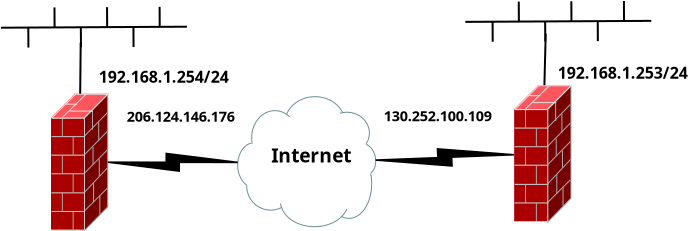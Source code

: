 <?xml version="1.0" encoding="UTF-8"?>
<dia:diagram xmlns:dia="http://www.lysator.liu.se/~alla/dia/">
  <dia:layer name="Background" visible="true">
    <dia:object type="Cisco - Firewall" version="0" id="O0">
      <dia:attribute name="obj_pos">
        <dia:point val="0.85,10.1"/>
      </dia:attribute>
      <dia:attribute name="obj_bb">
        <dia:rectangle val="0.835,10.089;3.724,16.953"/>
      </dia:attribute>
      <dia:attribute name="elem_corner">
        <dia:point val="0.85,10.1"/>
      </dia:attribute>
      <dia:attribute name="elem_width">
        <dia:real val="2.838"/>
      </dia:attribute>
      <dia:attribute name="elem_height">
        <dia:real val="6.846"/>
      </dia:attribute>
      <dia:attribute name="line_width">
        <dia:real val="0.1"/>
      </dia:attribute>
      <dia:attribute name="line_colour">
        <dia:color val="#000000"/>
      </dia:attribute>
      <dia:attribute name="fill_colour">
        <dia:color val="#ffffff"/>
      </dia:attribute>
      <dia:attribute name="show_background">
        <dia:boolean val="true"/>
      </dia:attribute>
      <dia:attribute name="line_style">
        <dia:enum val="0"/>
        <dia:real val="1"/>
      </dia:attribute>
      <dia:attribute name="flip_horizontal">
        <dia:boolean val="false"/>
      </dia:attribute>
      <dia:attribute name="flip_vertical">
        <dia:boolean val="false"/>
      </dia:attribute>
    </dia:object>
    <dia:object type="Cisco - Firewall" version="0" id="O1">
      <dia:attribute name="obj_pos">
        <dia:point val="24.01,9.676"/>
      </dia:attribute>
      <dia:attribute name="obj_bb">
        <dia:rectangle val="23.995,9.665;26.884,16.528"/>
      </dia:attribute>
      <dia:attribute name="elem_corner">
        <dia:point val="24.01,9.676"/>
      </dia:attribute>
      <dia:attribute name="elem_width">
        <dia:real val="2.838"/>
      </dia:attribute>
      <dia:attribute name="elem_height">
        <dia:real val="6.846"/>
      </dia:attribute>
      <dia:attribute name="line_width">
        <dia:real val="0.1"/>
      </dia:attribute>
      <dia:attribute name="line_colour">
        <dia:color val="#000000"/>
      </dia:attribute>
      <dia:attribute name="fill_colour">
        <dia:color val="#ffffff"/>
      </dia:attribute>
      <dia:attribute name="show_background">
        <dia:boolean val="true"/>
      </dia:attribute>
      <dia:attribute name="line_style">
        <dia:enum val="0"/>
        <dia:real val="1"/>
      </dia:attribute>
      <dia:attribute name="flip_horizontal">
        <dia:boolean val="false"/>
      </dia:attribute>
      <dia:attribute name="flip_vertical">
        <dia:boolean val="false"/>
      </dia:attribute>
    </dia:object>
    <dia:object type="Cisco - Cloud White" version="0" id="O2">
      <dia:attribute name="obj_pos">
        <dia:point val="10.185,10.25"/>
      </dia:attribute>
      <dia:attribute name="obj_bb">
        <dia:rectangle val="10.184,10.249;17.085,16.75"/>
      </dia:attribute>
      <dia:attribute name="elem_corner">
        <dia:point val="10.185,10.25"/>
      </dia:attribute>
      <dia:attribute name="elem_width">
        <dia:real val="6.9"/>
      </dia:attribute>
      <dia:attribute name="elem_height">
        <dia:real val="6.5"/>
      </dia:attribute>
      <dia:attribute name="line_width">
        <dia:real val="0.1"/>
      </dia:attribute>
      <dia:attribute name="line_colour">
        <dia:color val="#000000"/>
      </dia:attribute>
      <dia:attribute name="fill_colour">
        <dia:color val="#ffffff"/>
      </dia:attribute>
      <dia:attribute name="show_background">
        <dia:boolean val="true"/>
      </dia:attribute>
      <dia:attribute name="line_style">
        <dia:enum val="0"/>
        <dia:real val="1"/>
      </dia:attribute>
      <dia:attribute name="flip_horizontal">
        <dia:boolean val="false"/>
      </dia:attribute>
      <dia:attribute name="flip_vertical">
        <dia:boolean val="false"/>
      </dia:attribute>
    </dia:object>
    <dia:object type="Standard - Text" version="1" id="O3">
      <dia:attribute name="obj_pos">
        <dia:point val="13.886,13.542"/>
      </dia:attribute>
      <dia:attribute name="obj_bb">
        <dia:rectangle val="11.875,12.729;15.897,14.137"/>
      </dia:attribute>
      <dia:attribute name="text">
        <dia:composite type="text">
          <dia:attribute name="string">
            <dia:string>#Internet#</dia:string>
          </dia:attribute>
          <dia:attribute name="font">
            <dia:font family="sans" style="80" name="Helvetica-Bold"/>
          </dia:attribute>
          <dia:attribute name="height">
            <dia:real val="1.2"/>
          </dia:attribute>
          <dia:attribute name="pos">
            <dia:point val="13.886,13.542"/>
          </dia:attribute>
          <dia:attribute name="color">
            <dia:color val="#000000"/>
          </dia:attribute>
          <dia:attribute name="alignment">
            <dia:enum val="1"/>
          </dia:attribute>
        </dia:composite>
      </dia:attribute>
      <dia:attribute name="valign">
        <dia:enum val="3"/>
      </dia:attribute>
      <dia:connections>
        <dia:connection handle="0" to="O2" connection="14"/>
      </dia:connections>
    </dia:object>
    <dia:object type="Network - WAN Link" version="1" id="O4">
      <dia:attribute name="obj_pos">
        <dia:point val="3.685,13.524"/>
      </dia:attribute>
      <dia:attribute name="obj_bb">
        <dia:rectangle val="3.685,13.089;10.189,13.97"/>
      </dia:attribute>
      <dia:attribute name="conn_endpoints">
        <dia:point val="3.685,13.524"/>
        <dia:point val="10.189,13.536"/>
      </dia:attribute>
      <dia:attribute name="width">
        <dia:real val="1"/>
      </dia:attribute>
      <dia:attribute name="line_color">
        <dia:color val="#000000"/>
      </dia:attribute>
      <dia:attribute name="fill_color">
        <dia:color val="#000000"/>
      </dia:attribute>
      <dia:connections>
        <dia:connection handle="0" to="O0" connection="10"/>
        <dia:connection handle="1" to="O2" connection="14"/>
      </dia:connections>
    </dia:object>
    <dia:object type="Network - WAN Link" version="1" id="O5">
      <dia:attribute name="obj_pos">
        <dia:point val="17.08,13.419"/>
      </dia:attribute>
      <dia:attribute name="obj_bb">
        <dia:rectangle val="17.08,12.86;23.995,13.712"/>
      </dia:attribute>
      <dia:attribute name="conn_endpoints">
        <dia:point val="17.08,13.419"/>
        <dia:point val="23.995,13.153"/>
      </dia:attribute>
      <dia:attribute name="width">
        <dia:real val="1"/>
      </dia:attribute>
      <dia:attribute name="line_color">
        <dia:color val="#000000"/>
      </dia:attribute>
      <dia:attribute name="fill_color">
        <dia:color val="#000000"/>
      </dia:attribute>
      <dia:connections>
        <dia:connection handle="0" to="O2" connection="14"/>
        <dia:connection handle="1" to="O1" connection="10"/>
      </dia:connections>
    </dia:object>
    <dia:object type="Network - Bus" version="0" id="O6">
      <dia:attribute name="obj_pos">
        <dia:point val="-1.6,6.8"/>
      </dia:attribute>
      <dia:attribute name="obj_bb">
        <dia:rectangle val="-1.65,5.757;7.65,7.793"/>
      </dia:attribute>
      <dia:attribute name="conn_endpoints">
        <dia:point val="-1.6,6.8"/>
        <dia:point val="7.6,6.75"/>
      </dia:attribute>
      <dia:attribute name="line_color">
        <dia:color val="#000000"/>
      </dia:attribute>
      <dia:attribute name="bus_handles">
        <dia:point val="-0.28,7.793"/>
        <dia:point val="1.023,5.786"/>
        <dia:point val="2.348,7.779"/>
        <dia:point val="3.652,5.771"/>
        <dia:point val="4.977,7.764"/>
        <dia:point val="6.28,5.757"/>
      </dia:attribute>
    </dia:object>
    <dia:object type="Standard - Line" version="0" id="O7">
      <dia:attribute name="obj_pos">
        <dia:point val="2.335,7.55"/>
      </dia:attribute>
      <dia:attribute name="obj_bb">
        <dia:rectangle val="2.258,7.499;2.385,10.15"/>
      </dia:attribute>
      <dia:attribute name="conn_endpoints">
        <dia:point val="2.335,7.55"/>
        <dia:point val="2.308,10.1"/>
      </dia:attribute>
      <dia:attribute name="numcp">
        <dia:int val="1"/>
      </dia:attribute>
      <dia:connections>
        <dia:connection handle="1" to="O0" connection="10"/>
      </dia:connections>
    </dia:object>
    <dia:object type="Network - Bus" version="0" id="O8">
      <dia:attribute name="obj_pos">
        <dia:point val="21.615,6.508"/>
      </dia:attribute>
      <dia:attribute name="obj_bb">
        <dia:rectangle val="21.565,5.465;30.865,7.501"/>
      </dia:attribute>
      <dia:attribute name="conn_endpoints">
        <dia:point val="21.615,6.508"/>
        <dia:point val="30.815,6.458"/>
      </dia:attribute>
      <dia:attribute name="line_color">
        <dia:color val="#000000"/>
      </dia:attribute>
      <dia:attribute name="bus_handles">
        <dia:point val="22.935,7.501"/>
        <dia:point val="24.238,5.494"/>
        <dia:point val="25.563,7.486"/>
        <dia:point val="26.867,5.479"/>
        <dia:point val="28.192,7.472"/>
        <dia:point val="29.495,5.465"/>
      </dia:attribute>
    </dia:object>
    <dia:object type="Standard - Line" version="0" id="O9">
      <dia:attribute name="obj_pos">
        <dia:point val="25.585,7.1"/>
      </dia:attribute>
      <dia:attribute name="obj_bb">
        <dia:rectangle val="25.468,7.049;25.636,9.726"/>
      </dia:attribute>
      <dia:attribute name="conn_endpoints">
        <dia:point val="25.585,7.1"/>
        <dia:point val="25.52,9.675"/>
      </dia:attribute>
      <dia:attribute name="numcp">
        <dia:int val="1"/>
      </dia:attribute>
      <dia:connections>
        <dia:connection handle="1" to="O1" connection="10"/>
      </dia:connections>
    </dia:object>
    <dia:object type="Standard - Text" version="1" id="O10">
      <dia:attribute name="obj_pos">
        <dia:point val="6.485,9.55"/>
      </dia:attribute>
      <dia:attribute name="obj_bb">
        <dia:rectangle val="2.89,8.851;10.101,10.088"/>
      </dia:attribute>
      <dia:attribute name="text">
        <dia:composite type="text">
          <dia:attribute name="string">
            <dia:string>#192.168.1.254/24#</dia:string>
          </dia:attribute>
          <dia:attribute name="font">
            <dia:font family="sans" style="80" name="Helvetica-Bold"/>
          </dia:attribute>
          <dia:attribute name="height">
            <dia:real val="1"/>
          </dia:attribute>
          <dia:attribute name="pos">
            <dia:point val="6.485,9.55"/>
          </dia:attribute>
          <dia:attribute name="color">
            <dia:color val="#000000"/>
          </dia:attribute>
          <dia:attribute name="alignment">
            <dia:enum val="1"/>
          </dia:attribute>
        </dia:composite>
      </dia:attribute>
      <dia:attribute name="valign">
        <dia:enum val="3"/>
      </dia:attribute>
    </dia:object>
    <dia:object type="Standard - Text" version="1" id="O11">
      <dia:attribute name="obj_pos">
        <dia:point val="29.435,9.35"/>
      </dia:attribute>
      <dia:attribute name="obj_bb">
        <dia:rectangle val="25.84,8.651;33.051,9.887"/>
      </dia:attribute>
      <dia:attribute name="text">
        <dia:composite type="text">
          <dia:attribute name="string">
            <dia:string>#192.168.1.253/24#</dia:string>
          </dia:attribute>
          <dia:attribute name="font">
            <dia:font family="sans" style="80" name="Helvetica-Bold"/>
          </dia:attribute>
          <dia:attribute name="height">
            <dia:real val="1"/>
          </dia:attribute>
          <dia:attribute name="pos">
            <dia:point val="29.435,9.35"/>
          </dia:attribute>
          <dia:attribute name="color">
            <dia:color val="#000000"/>
          </dia:attribute>
          <dia:attribute name="alignment">
            <dia:enum val="1"/>
          </dia:attribute>
        </dia:composite>
      </dia:attribute>
      <dia:attribute name="valign">
        <dia:enum val="3"/>
      </dia:attribute>
    </dia:object>
    <dia:object type="Standard - Text" version="1" id="O12">
      <dia:attribute name="obj_pos">
        <dia:point val="7.335,11.5"/>
      </dia:attribute>
      <dia:attribute name="obj_bb">
        <dia:rectangle val="4.215,10.871;10.474,11.983"/>
      </dia:attribute>
      <dia:attribute name="text">
        <dia:composite type="text">
          <dia:attribute name="string">
            <dia:string>#206.124.146.176#</dia:string>
          </dia:attribute>
          <dia:attribute name="font">
            <dia:font family="sans" style="80" name="Helvetica-Bold"/>
          </dia:attribute>
          <dia:attribute name="height">
            <dia:real val="0.9"/>
          </dia:attribute>
          <dia:attribute name="pos">
            <dia:point val="7.335,11.5"/>
          </dia:attribute>
          <dia:attribute name="color">
            <dia:color val="#000000"/>
          </dia:attribute>
          <dia:attribute name="alignment">
            <dia:enum val="1"/>
          </dia:attribute>
        </dia:composite>
      </dia:attribute>
      <dia:attribute name="valign">
        <dia:enum val="3"/>
      </dia:attribute>
    </dia:object>
    <dia:object type="Standard - Text" version="1" id="O13">
      <dia:attribute name="obj_pos">
        <dia:point val="20.185,11.475"/>
      </dia:attribute>
      <dia:attribute name="obj_bb">
        <dia:rectangle val="17.065,10.846;23.324,11.958"/>
      </dia:attribute>
      <dia:attribute name="text">
        <dia:composite type="text">
          <dia:attribute name="string">
            <dia:string>#130.252.100.109#</dia:string>
          </dia:attribute>
          <dia:attribute name="font">
            <dia:font family="sans" style="80" name="Helvetica-Bold"/>
          </dia:attribute>
          <dia:attribute name="height">
            <dia:real val="0.9"/>
          </dia:attribute>
          <dia:attribute name="pos">
            <dia:point val="20.185,11.475"/>
          </dia:attribute>
          <dia:attribute name="color">
            <dia:color val="#000000"/>
          </dia:attribute>
          <dia:attribute name="alignment">
            <dia:enum val="1"/>
          </dia:attribute>
        </dia:composite>
      </dia:attribute>
      <dia:attribute name="valign">
        <dia:enum val="3"/>
      </dia:attribute>
    </dia:object>
  </dia:layer>
</dia:diagram>
